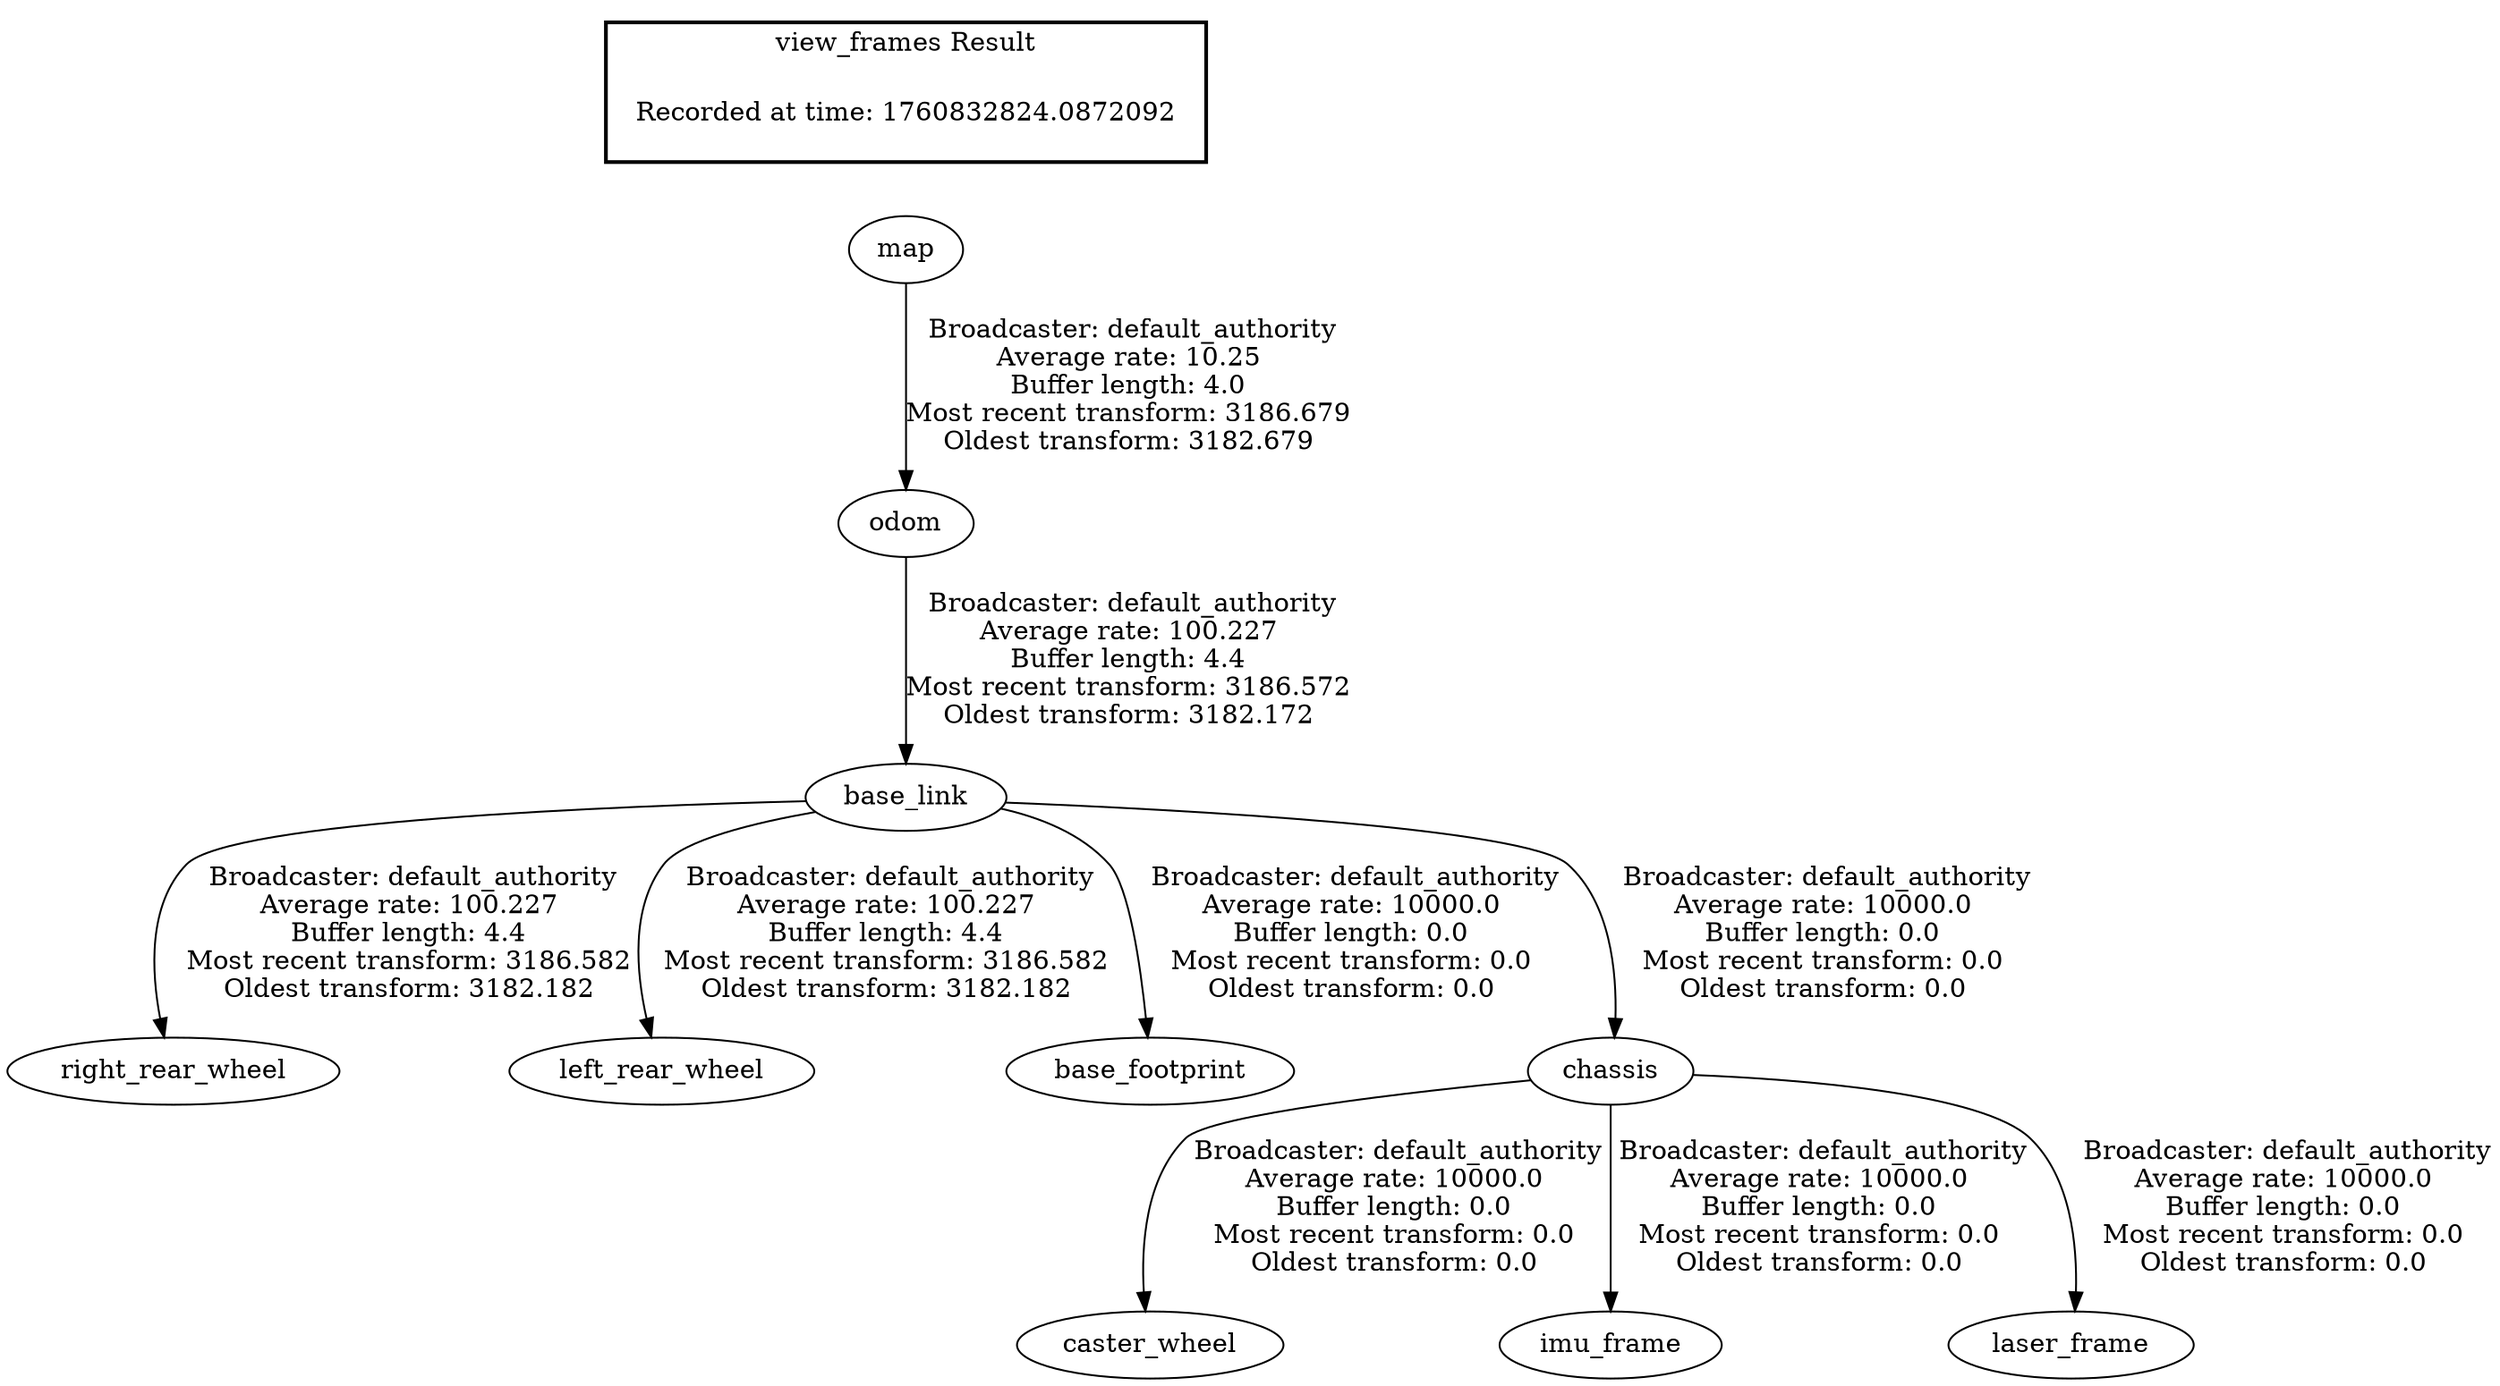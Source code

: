 digraph G {
"odom" -> "base_link"[label=" Broadcaster: default_authority\nAverage rate: 100.227\nBuffer length: 4.4\nMost recent transform: 3186.572\nOldest transform: 3182.172\n"];
"map" -> "odom"[label=" Broadcaster: default_authority\nAverage rate: 10.25\nBuffer length: 4.0\nMost recent transform: 3186.679\nOldest transform: 3182.679\n"];
"base_link" -> "right_rear_wheel"[label=" Broadcaster: default_authority\nAverage rate: 100.227\nBuffer length: 4.4\nMost recent transform: 3186.582\nOldest transform: 3182.182\n"];
"base_link" -> "left_rear_wheel"[label=" Broadcaster: default_authority\nAverage rate: 100.227\nBuffer length: 4.4\nMost recent transform: 3186.582\nOldest transform: 3182.182\n"];
"base_link" -> "base_footprint"[label=" Broadcaster: default_authority\nAverage rate: 10000.0\nBuffer length: 0.0\nMost recent transform: 0.0\nOldest transform: 0.0\n"];
"chassis" -> "caster_wheel"[label=" Broadcaster: default_authority\nAverage rate: 10000.0\nBuffer length: 0.0\nMost recent transform: 0.0\nOldest transform: 0.0\n"];
"base_link" -> "chassis"[label=" Broadcaster: default_authority\nAverage rate: 10000.0\nBuffer length: 0.0\nMost recent transform: 0.0\nOldest transform: 0.0\n"];
"chassis" -> "imu_frame"[label=" Broadcaster: default_authority\nAverage rate: 10000.0\nBuffer length: 0.0\nMost recent transform: 0.0\nOldest transform: 0.0\n"];
"chassis" -> "laser_frame"[label=" Broadcaster: default_authority\nAverage rate: 10000.0\nBuffer length: 0.0\nMost recent transform: 0.0\nOldest transform: 0.0\n"];
edge [style=invis];
 subgraph cluster_legend { style=bold; color=black; label ="view_frames Result";
"Recorded at time: 1760832824.0872092"[ shape=plaintext ] ;
}->"map";
}